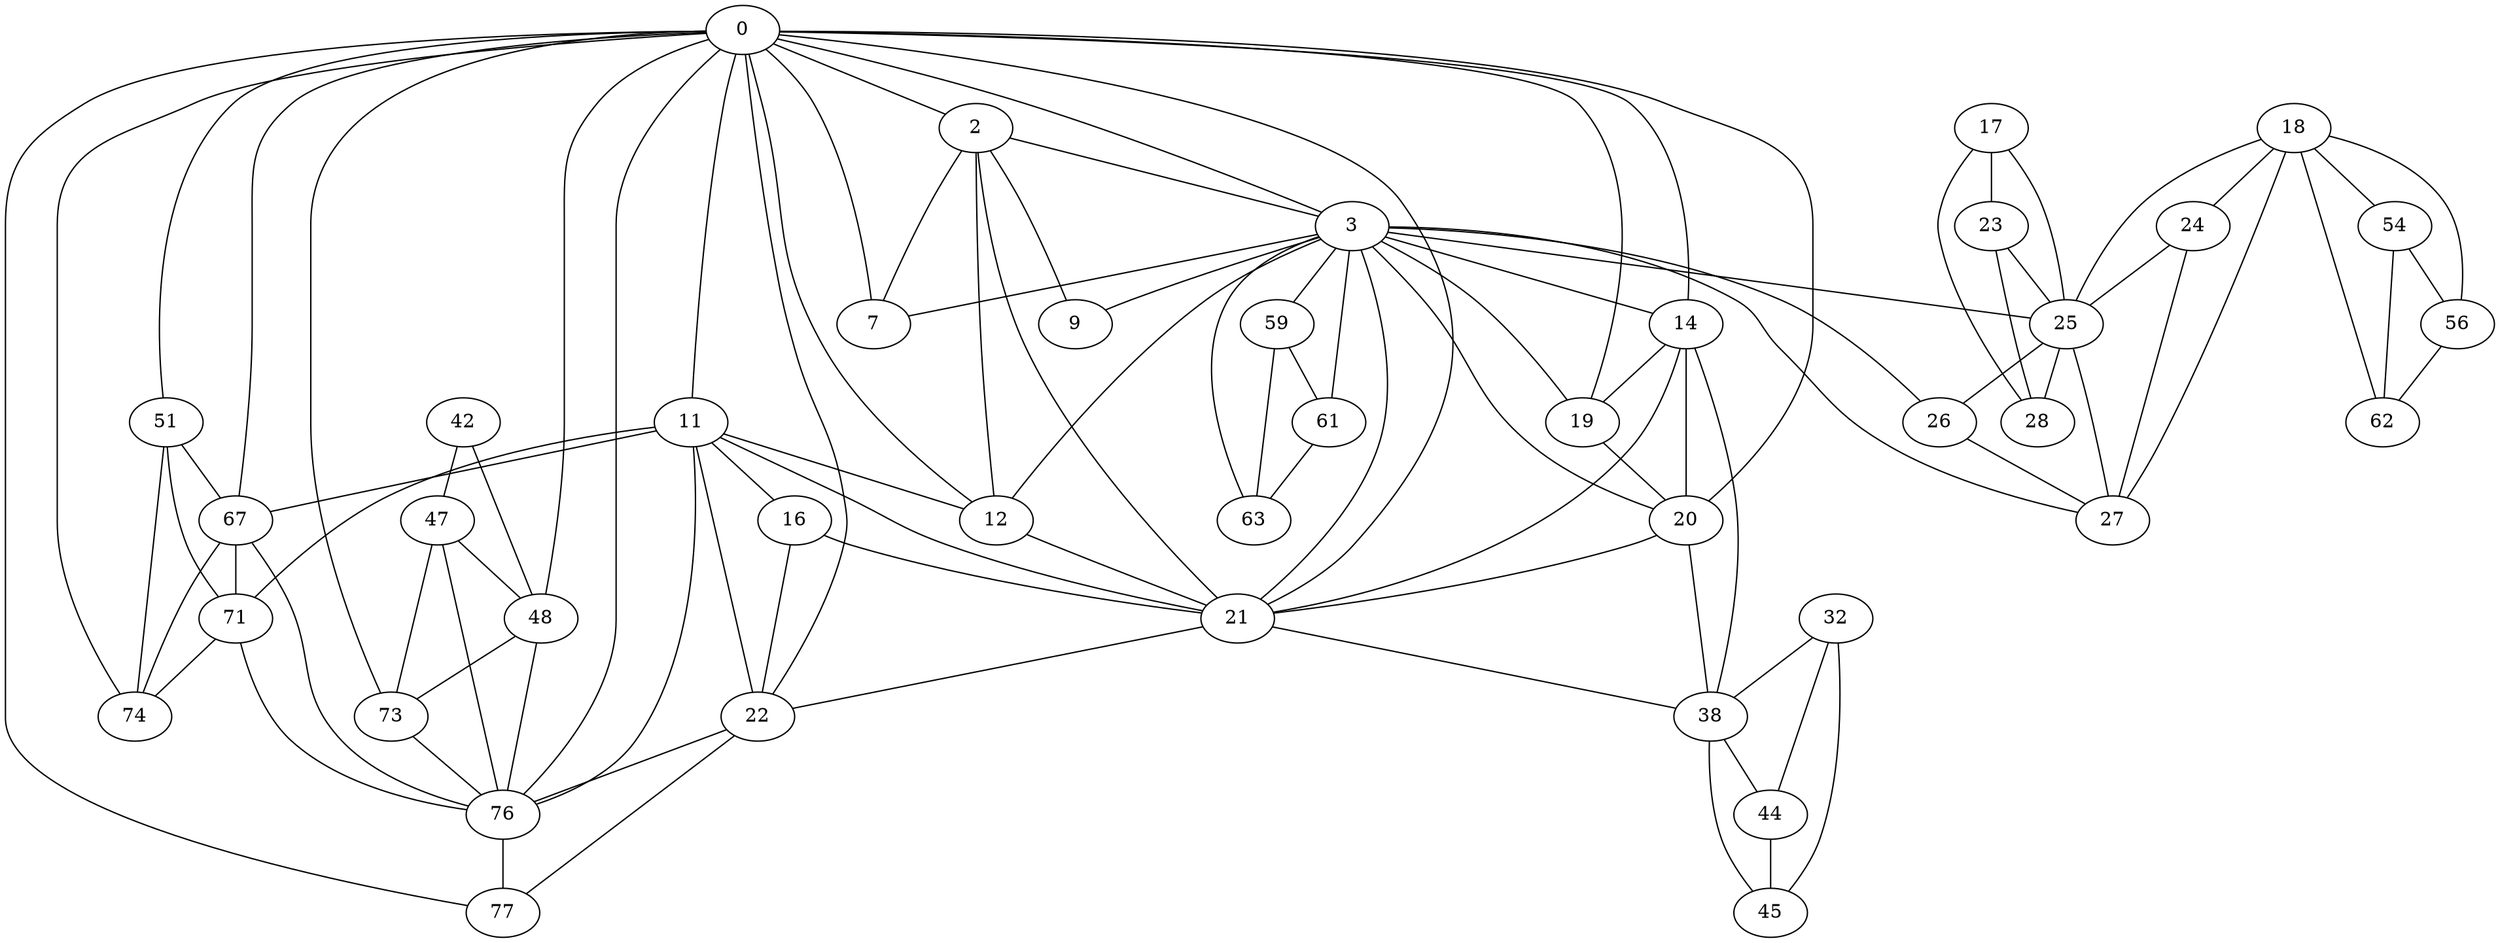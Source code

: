 graph G {
   0 -- 2
   0 -- 19
   0 -- 11
   0 -- 67
   0 -- 3
   0 -- 7
   0 -- 20
   0 -- 76
   0 -- 12
   0 -- 14
   0 -- 21
   0 -- 51
   0 -- 74
   0 -- 48
   0 -- 73
   0 -- 22
   0 -- 77
   2 -- 3
   2 -- 7
   2 -- 9
   2 -- 12
   2 -- 21
   3 -- 7
   3 -- 9
   3 -- 14
   3 -- 12
   3 -- 20
   3 -- 19
   3 -- 21
   3 -- 27
   3 -- 26
   3 -- 25
   3 -- 59
   3 -- 61
   3 -- 63
   11 -- 16
   11 -- 76
   11 -- 12
   11 -- 22
   11 -- 21
   11 -- 71
   11 -- 67
   12 -- 21
   14 -- 19
   14 -- 20
   14 -- 38
   14 -- 21
   16 -- 21
   16 -- 22
   17 -- 28
   17 -- 23
   17 -- 25
   18 -- 25
   18 -- 27
   18 -- 56
   18 -- 24
   18 -- 54
   18 -- 62
   19 -- 20
   20 -- 38
   20 -- 21
   21 -- 22
   21 -- 38
   22 -- 77
   22 -- 76
   23 -- 25
   23 -- 28
   24 -- 27
   24 -- 25
   25 -- 27
   25 -- 26
   25 -- 28
   26 -- 27
   32 -- 45
   32 -- 38
   32 -- 44
   38 -- 44
   38 -- 45
   42 -- 48
   42 -- 47
   44 -- 45
   47 -- 48
   47 -- 73
   47 -- 76
   48 -- 76
   48 -- 73
   51 -- 74
   51 -- 67
   51 -- 71
   54 -- 62
   54 -- 56
   56 -- 62
   59 -- 63
   59 -- 61
   61 -- 63
   67 -- 74
   67 -- 71
   67 -- 76
   71 -- 74
   71 -- 76
   73 -- 76
   76 -- 77
}
